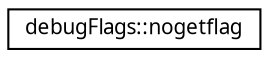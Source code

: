 digraph "Grafische Darstellung der Klassenhierarchie"
{
  edge [fontname="Sans",fontsize="10",labelfontname="Sans",labelfontsize="10"];
  node [fontname="Sans",fontsize="10",shape=record];
  rankdir="LR";
  Node0 [label="debugFlags::nogetflag",height=0.2,width=0.4,color="black", fillcolor="white", style="filled",URL="$de/d5f/structdebugFlags_1_1nogetflag.html"];
}
